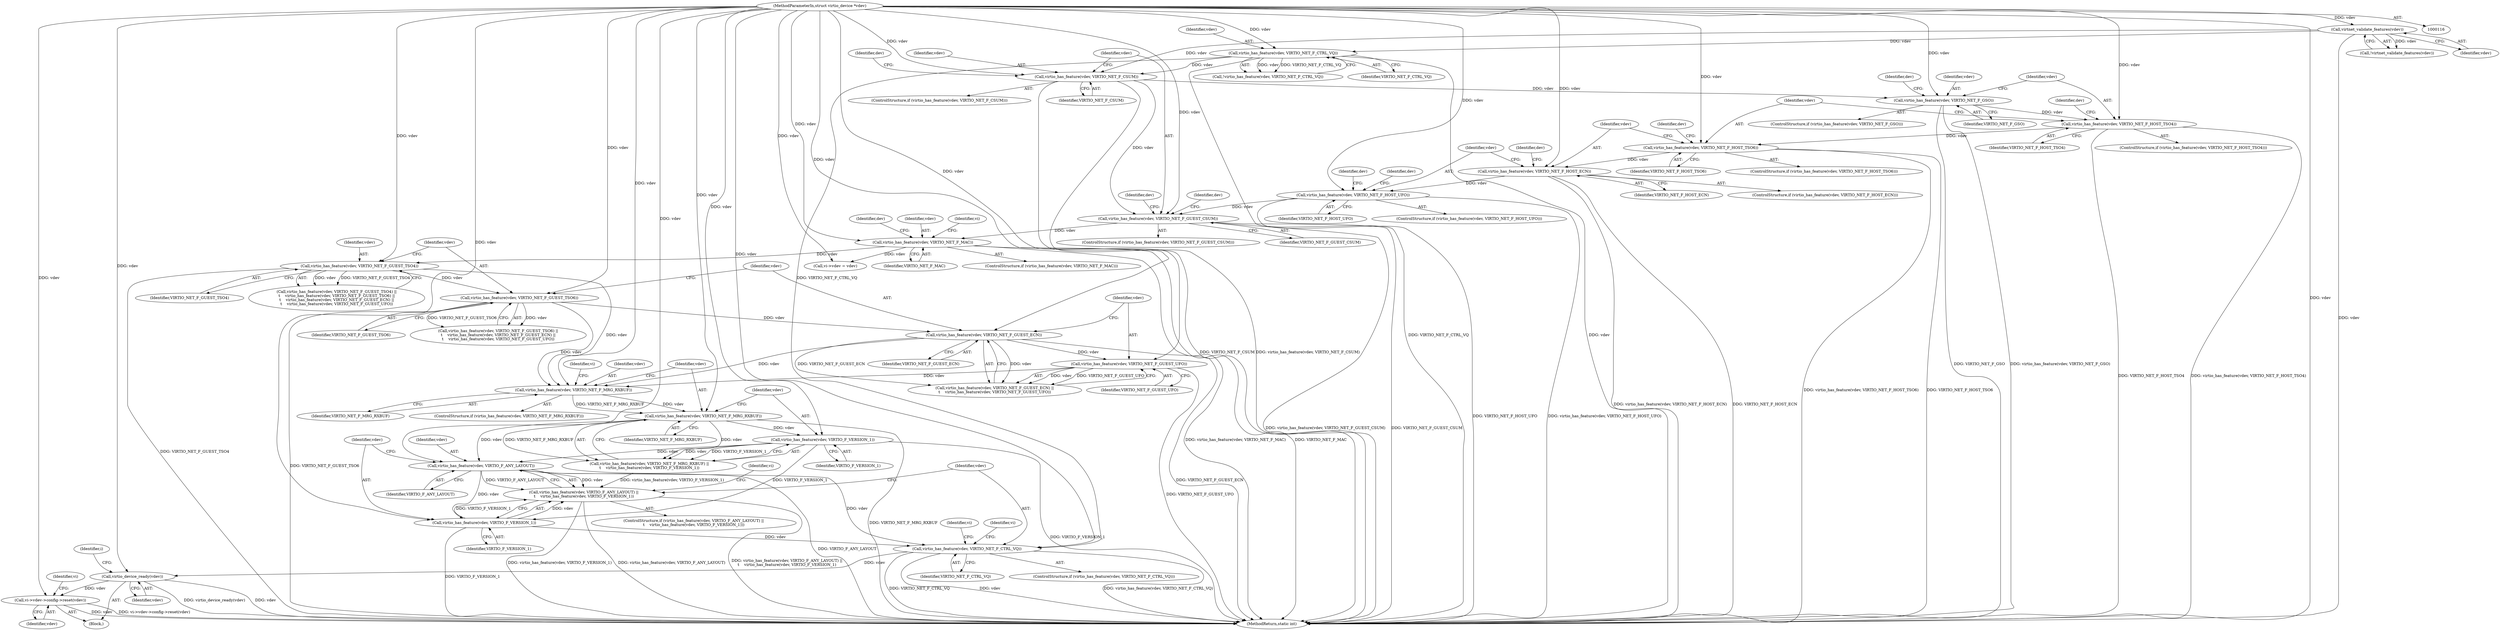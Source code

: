 digraph "0_linux_48900cb6af4282fa0fb6ff4d72a81aa3dadb5c39@pointer" {
"1000431" [label="(Call,virtio_has_feature(vdev, VIRTIO_F_ANY_LAYOUT))"];
"1000410" [label="(Call,virtio_has_feature(vdev, VIRTIO_NET_F_MRG_RXBUF))"];
"1000400" [label="(Call,virtio_has_feature(vdev, VIRTIO_NET_F_MRG_RXBUF))"];
"1000388" [label="(Call,virtio_has_feature(vdev, VIRTIO_NET_F_GUEST_ECN))"];
"1000384" [label="(Call,virtio_has_feature(vdev, VIRTIO_NET_F_GUEST_TSO6))"];
"1000380" [label="(Call,virtio_has_feature(vdev, VIRTIO_NET_F_GUEST_TSO4))"];
"1000117" [label="(MethodParameterIn,struct virtio_device *vdev)"];
"1000317" [label="(Call,virtio_has_feature(vdev, VIRTIO_NET_F_MAC))"];
"1000301" [label="(Call,virtio_has_feature(vdev, VIRTIO_NET_F_GUEST_CSUM))"];
"1000274" [label="(Call,virtio_has_feature(vdev, VIRTIO_NET_F_HOST_UFO))"];
"1000265" [label="(Call,virtio_has_feature(vdev, VIRTIO_NET_F_HOST_ECN))"];
"1000256" [label="(Call,virtio_has_feature(vdev, VIRTIO_NET_F_HOST_TSO6))"];
"1000247" [label="(Call,virtio_has_feature(vdev, VIRTIO_NET_F_HOST_TSO4))"];
"1000231" [label="(Call,virtio_has_feature(vdev, VIRTIO_NET_F_GSO))"];
"1000210" [label="(Call,virtio_has_feature(vdev, VIRTIO_NET_F_CSUM))"];
"1000144" [label="(Call,virtnet_validate_features(vdev))"];
"1000161" [label="(Call,virtio_has_feature(vdev, VIRTIO_NET_F_CTRL_VQ))"];
"1000391" [label="(Call,virtio_has_feature(vdev, VIRTIO_NET_F_GUEST_UFO))"];
"1000413" [label="(Call,virtio_has_feature(vdev, VIRTIO_F_VERSION_1))"];
"1000430" [label="(Call,virtio_has_feature(vdev, VIRTIO_F_ANY_LAYOUT) ||\n\t    virtio_has_feature(vdev, VIRTIO_F_VERSION_1))"];
"1000434" [label="(Call,virtio_has_feature(vdev, VIRTIO_F_VERSION_1))"];
"1000443" [label="(Call,virtio_has_feature(vdev, VIRTIO_NET_F_CTRL_VQ))"];
"1000509" [label="(Call,virtio_device_ready(vdev))"];
"1000612" [label="(Call,vi->vdev->config->reset(vdev))"];
"1000439" [label="(Identifier,vi)"];
"1000412" [label="(Identifier,VIRTIO_NET_F_MRG_RXBUF)"];
"1000212" [label="(Identifier,VIRTIO_NET_F_CSUM)"];
"1000276" [label="(Identifier,VIRTIO_NET_F_HOST_UFO)"];
"1000210" [label="(Call,virtio_has_feature(vdev, VIRTIO_NET_F_CSUM))"];
"1000402" [label="(Identifier,VIRTIO_NET_F_MRG_RXBUF)"];
"1000303" [label="(Identifier,VIRTIO_NET_F_GUEST_CSUM)"];
"1000399" [label="(ControlStructure,if (virtio_has_feature(vdev, VIRTIO_NET_F_MRG_RXBUF)))"];
"1000216" [label="(Identifier,dev)"];
"1000257" [label="(Identifier,vdev)"];
"1000161" [label="(Call,virtio_has_feature(vdev, VIRTIO_NET_F_CTRL_VQ))"];
"1000211" [label="(Identifier,vdev)"];
"1000453" [label="(Identifier,vi)"];
"1000300" [label="(ControlStructure,if (virtio_has_feature(vdev, VIRTIO_NET_F_GUEST_CSUM)))"];
"1000249" [label="(Identifier,VIRTIO_NET_F_HOST_TSO4)"];
"1000382" [label="(Identifier,VIRTIO_NET_F_GUEST_TSO4)"];
"1000117" [label="(MethodParameterIn,struct virtio_device *vdev)"];
"1000432" [label="(Identifier,vdev)"];
"1000381" [label="(Identifier,vdev)"];
"1000143" [label="(Call,!virtnet_validate_features(vdev))"];
"1000436" [label="(Identifier,VIRTIO_F_VERSION_1)"];
"1000434" [label="(Call,virtio_has_feature(vdev, VIRTIO_F_VERSION_1))"];
"1000613" [label="(Identifier,vdev)"];
"1000415" [label="(Identifier,VIRTIO_F_VERSION_1)"];
"1000311" [label="(Identifier,dev)"];
"1000442" [label="(ControlStructure,if (virtio_has_feature(vdev, VIRTIO_NET_F_CTRL_VQ)))"];
"1000232" [label="(Identifier,vdev)"];
"1000392" [label="(Identifier,vdev)"];
"1000393" [label="(Identifier,VIRTIO_NET_F_GUEST_UFO)"];
"1000510" [label="(Identifier,vdev)"];
"1000275" [label="(Identifier,vdev)"];
"1000261" [label="(Identifier,dev)"];
"1000233" [label="(Identifier,VIRTIO_NET_F_GSO)"];
"1000265" [label="(Call,virtio_has_feature(vdev, VIRTIO_NET_F_HOST_ECN))"];
"1000306" [label="(Identifier,dev)"];
"1000322" [label="(Identifier,dev)"];
"1000266" [label="(Identifier,vdev)"];
"1000160" [label="(Call,!virtio_has_feature(vdev, VIRTIO_NET_F_CTRL_VQ))"];
"1000400" [label="(Call,virtio_has_feature(vdev, VIRTIO_NET_F_MRG_RXBUF))"];
"1000231" [label="(Call,virtio_has_feature(vdev, VIRTIO_NET_F_GSO))"];
"1000318" [label="(Identifier,vdev)"];
"1000388" [label="(Call,virtio_has_feature(vdev, VIRTIO_NET_F_GUEST_ECN))"];
"1000248" [label="(Identifier,vdev)"];
"1000433" [label="(Identifier,VIRTIO_F_ANY_LAYOUT)"];
"1000383" [label="(Call,virtio_has_feature(vdev, VIRTIO_NET_F_GUEST_TSO6) ||\n\t    virtio_has_feature(vdev, VIRTIO_NET_F_GUEST_ECN) ||\n\t    virtio_has_feature(vdev, VIRTIO_NET_F_GUEST_UFO))"];
"1000413" [label="(Call,virtio_has_feature(vdev, VIRTIO_F_VERSION_1))"];
"1000429" [label="(ControlStructure,if (virtio_has_feature(vdev, VIRTIO_F_ANY_LAYOUT) ||\n\t    virtio_has_feature(vdev, VIRTIO_F_VERSION_1)))"];
"1000144" [label="(Call,virtnet_validate_features(vdev))"];
"1000380" [label="(Call,virtio_has_feature(vdev, VIRTIO_NET_F_GUEST_TSO4))"];
"1000384" [label="(Call,virtio_has_feature(vdev, VIRTIO_NET_F_GUEST_TSO6))"];
"1000448" [label="(Identifier,vi)"];
"1000258" [label="(Identifier,VIRTIO_NET_F_HOST_TSO6)"];
"1000387" [label="(Call,virtio_has_feature(vdev, VIRTIO_NET_F_GUEST_ECN) ||\n\t    virtio_has_feature(vdev, VIRTIO_NET_F_GUEST_UFO))"];
"1000246" [label="(ControlStructure,if (virtio_has_feature(vdev, VIRTIO_NET_F_HOST_TSO4)))"];
"1000405" [label="(Identifier,vi)"];
"1000414" [label="(Identifier,vdev)"];
"1000162" [label="(Identifier,vdev)"];
"1000332" [label="(Call,vi->vdev = vdev)"];
"1000252" [label="(Identifier,dev)"];
"1000256" [label="(Call,virtio_has_feature(vdev, VIRTIO_NET_F_HOST_TSO6))"];
"1000118" [label="(Block,)"];
"1000279" [label="(Identifier,dev)"];
"1000615" [label="(Identifier,vi)"];
"1000401" [label="(Identifier,vdev)"];
"1000379" [label="(Call,virtio_has_feature(vdev, VIRTIO_NET_F_GUEST_TSO4) ||\n\t    virtio_has_feature(vdev, VIRTIO_NET_F_GUEST_TSO6) ||\n\t    virtio_has_feature(vdev, VIRTIO_NET_F_GUEST_ECN) ||\n\t    virtio_has_feature(vdev, VIRTIO_NET_F_GUEST_UFO))"];
"1000230" [label="(ControlStructure,if (virtio_has_feature(vdev, VIRTIO_NET_F_GSO)))"];
"1000444" [label="(Identifier,vdev)"];
"1000638" [label="(MethodReturn,static int)"];
"1000390" [label="(Identifier,VIRTIO_NET_F_GUEST_ECN)"];
"1000264" [label="(ControlStructure,if (virtio_has_feature(vdev, VIRTIO_NET_F_HOST_ECN)))"];
"1000410" [label="(Call,virtio_has_feature(vdev, VIRTIO_NET_F_MRG_RXBUF))"];
"1000445" [label="(Identifier,VIRTIO_NET_F_CTRL_VQ)"];
"1000317" [label="(Call,virtio_has_feature(vdev, VIRTIO_NET_F_MAC))"];
"1000612" [label="(Call,vi->vdev->config->reset(vdev))"];
"1000274" [label="(Call,virtio_has_feature(vdev, VIRTIO_NET_F_HOST_UFO))"];
"1000209" [label="(ControlStructure,if (virtio_has_feature(vdev, VIRTIO_NET_F_CSUM)))"];
"1000284" [label="(Identifier,dev)"];
"1000435" [label="(Identifier,vdev)"];
"1000385" [label="(Identifier,vdev)"];
"1000513" [label="(Identifier,i)"];
"1000267" [label="(Identifier,VIRTIO_NET_F_HOST_ECN)"];
"1000273" [label="(ControlStructure,if (virtio_has_feature(vdev, VIRTIO_NET_F_HOST_UFO)))"];
"1000163" [label="(Identifier,VIRTIO_NET_F_CTRL_VQ)"];
"1000270" [label="(Identifier,dev)"];
"1000247" [label="(Call,virtio_has_feature(vdev, VIRTIO_NET_F_HOST_TSO4))"];
"1000391" [label="(Call,virtio_has_feature(vdev, VIRTIO_NET_F_GUEST_UFO))"];
"1000255" [label="(ControlStructure,if (virtio_has_feature(vdev, VIRTIO_NET_F_HOST_TSO6)))"];
"1000324" [label="(Identifier,vi)"];
"1000302" [label="(Identifier,vdev)"];
"1000443" [label="(Call,virtio_has_feature(vdev, VIRTIO_NET_F_CTRL_VQ))"];
"1000301" [label="(Call,virtio_has_feature(vdev, VIRTIO_NET_F_GUEST_CSUM))"];
"1000237" [label="(Identifier,dev)"];
"1000145" [label="(Identifier,vdev)"];
"1000431" [label="(Call,virtio_has_feature(vdev, VIRTIO_F_ANY_LAYOUT))"];
"1000319" [label="(Identifier,VIRTIO_NET_F_MAC)"];
"1000409" [label="(Call,virtio_has_feature(vdev, VIRTIO_NET_F_MRG_RXBUF) ||\n\t    virtio_has_feature(vdev, VIRTIO_F_VERSION_1))"];
"1000389" [label="(Identifier,vdev)"];
"1000509" [label="(Call,virtio_device_ready(vdev))"];
"1000316" [label="(ControlStructure,if (virtio_has_feature(vdev, VIRTIO_NET_F_MAC)))"];
"1000411" [label="(Identifier,vdev)"];
"1000430" [label="(Call,virtio_has_feature(vdev, VIRTIO_F_ANY_LAYOUT) ||\n\t    virtio_has_feature(vdev, VIRTIO_F_VERSION_1))"];
"1000386" [label="(Identifier,VIRTIO_NET_F_GUEST_TSO6)"];
"1000431" -> "1000430"  [label="AST: "];
"1000431" -> "1000433"  [label="CFG: "];
"1000432" -> "1000431"  [label="AST: "];
"1000433" -> "1000431"  [label="AST: "];
"1000435" -> "1000431"  [label="CFG: "];
"1000430" -> "1000431"  [label="CFG: "];
"1000431" -> "1000638"  [label="DDG: VIRTIO_F_ANY_LAYOUT"];
"1000431" -> "1000430"  [label="DDG: vdev"];
"1000431" -> "1000430"  [label="DDG: VIRTIO_F_ANY_LAYOUT"];
"1000410" -> "1000431"  [label="DDG: vdev"];
"1000413" -> "1000431"  [label="DDG: vdev"];
"1000117" -> "1000431"  [label="DDG: vdev"];
"1000431" -> "1000434"  [label="DDG: vdev"];
"1000431" -> "1000443"  [label="DDG: vdev"];
"1000410" -> "1000409"  [label="AST: "];
"1000410" -> "1000412"  [label="CFG: "];
"1000411" -> "1000410"  [label="AST: "];
"1000412" -> "1000410"  [label="AST: "];
"1000414" -> "1000410"  [label="CFG: "];
"1000409" -> "1000410"  [label="CFG: "];
"1000410" -> "1000638"  [label="DDG: VIRTIO_NET_F_MRG_RXBUF"];
"1000410" -> "1000409"  [label="DDG: vdev"];
"1000410" -> "1000409"  [label="DDG: VIRTIO_NET_F_MRG_RXBUF"];
"1000400" -> "1000410"  [label="DDG: vdev"];
"1000400" -> "1000410"  [label="DDG: VIRTIO_NET_F_MRG_RXBUF"];
"1000117" -> "1000410"  [label="DDG: vdev"];
"1000410" -> "1000413"  [label="DDG: vdev"];
"1000400" -> "1000399"  [label="AST: "];
"1000400" -> "1000402"  [label="CFG: "];
"1000401" -> "1000400"  [label="AST: "];
"1000402" -> "1000400"  [label="AST: "];
"1000405" -> "1000400"  [label="CFG: "];
"1000411" -> "1000400"  [label="CFG: "];
"1000388" -> "1000400"  [label="DDG: vdev"];
"1000391" -> "1000400"  [label="DDG: vdev"];
"1000380" -> "1000400"  [label="DDG: vdev"];
"1000384" -> "1000400"  [label="DDG: vdev"];
"1000117" -> "1000400"  [label="DDG: vdev"];
"1000388" -> "1000387"  [label="AST: "];
"1000388" -> "1000390"  [label="CFG: "];
"1000389" -> "1000388"  [label="AST: "];
"1000390" -> "1000388"  [label="AST: "];
"1000392" -> "1000388"  [label="CFG: "];
"1000387" -> "1000388"  [label="CFG: "];
"1000388" -> "1000638"  [label="DDG: VIRTIO_NET_F_GUEST_ECN"];
"1000388" -> "1000387"  [label="DDG: vdev"];
"1000388" -> "1000387"  [label="DDG: VIRTIO_NET_F_GUEST_ECN"];
"1000384" -> "1000388"  [label="DDG: vdev"];
"1000117" -> "1000388"  [label="DDG: vdev"];
"1000388" -> "1000391"  [label="DDG: vdev"];
"1000384" -> "1000383"  [label="AST: "];
"1000384" -> "1000386"  [label="CFG: "];
"1000385" -> "1000384"  [label="AST: "];
"1000386" -> "1000384"  [label="AST: "];
"1000389" -> "1000384"  [label="CFG: "];
"1000383" -> "1000384"  [label="CFG: "];
"1000384" -> "1000638"  [label="DDG: VIRTIO_NET_F_GUEST_TSO6"];
"1000384" -> "1000383"  [label="DDG: vdev"];
"1000384" -> "1000383"  [label="DDG: VIRTIO_NET_F_GUEST_TSO6"];
"1000380" -> "1000384"  [label="DDG: vdev"];
"1000117" -> "1000384"  [label="DDG: vdev"];
"1000380" -> "1000379"  [label="AST: "];
"1000380" -> "1000382"  [label="CFG: "];
"1000381" -> "1000380"  [label="AST: "];
"1000382" -> "1000380"  [label="AST: "];
"1000385" -> "1000380"  [label="CFG: "];
"1000379" -> "1000380"  [label="CFG: "];
"1000380" -> "1000638"  [label="DDG: VIRTIO_NET_F_GUEST_TSO4"];
"1000380" -> "1000379"  [label="DDG: vdev"];
"1000380" -> "1000379"  [label="DDG: VIRTIO_NET_F_GUEST_TSO4"];
"1000117" -> "1000380"  [label="DDG: vdev"];
"1000317" -> "1000380"  [label="DDG: vdev"];
"1000117" -> "1000116"  [label="AST: "];
"1000117" -> "1000638"  [label="DDG: vdev"];
"1000117" -> "1000144"  [label="DDG: vdev"];
"1000117" -> "1000161"  [label="DDG: vdev"];
"1000117" -> "1000210"  [label="DDG: vdev"];
"1000117" -> "1000231"  [label="DDG: vdev"];
"1000117" -> "1000247"  [label="DDG: vdev"];
"1000117" -> "1000256"  [label="DDG: vdev"];
"1000117" -> "1000265"  [label="DDG: vdev"];
"1000117" -> "1000274"  [label="DDG: vdev"];
"1000117" -> "1000301"  [label="DDG: vdev"];
"1000117" -> "1000317"  [label="DDG: vdev"];
"1000117" -> "1000332"  [label="DDG: vdev"];
"1000117" -> "1000391"  [label="DDG: vdev"];
"1000117" -> "1000413"  [label="DDG: vdev"];
"1000117" -> "1000434"  [label="DDG: vdev"];
"1000117" -> "1000443"  [label="DDG: vdev"];
"1000117" -> "1000509"  [label="DDG: vdev"];
"1000117" -> "1000612"  [label="DDG: vdev"];
"1000317" -> "1000316"  [label="AST: "];
"1000317" -> "1000319"  [label="CFG: "];
"1000318" -> "1000317"  [label="AST: "];
"1000319" -> "1000317"  [label="AST: "];
"1000322" -> "1000317"  [label="CFG: "];
"1000324" -> "1000317"  [label="CFG: "];
"1000317" -> "1000638"  [label="DDG: VIRTIO_NET_F_MAC"];
"1000317" -> "1000638"  [label="DDG: virtio_has_feature(vdev, VIRTIO_NET_F_MAC)"];
"1000301" -> "1000317"  [label="DDG: vdev"];
"1000317" -> "1000332"  [label="DDG: vdev"];
"1000301" -> "1000300"  [label="AST: "];
"1000301" -> "1000303"  [label="CFG: "];
"1000302" -> "1000301"  [label="AST: "];
"1000303" -> "1000301"  [label="AST: "];
"1000306" -> "1000301"  [label="CFG: "];
"1000311" -> "1000301"  [label="CFG: "];
"1000301" -> "1000638"  [label="DDG: VIRTIO_NET_F_GUEST_CSUM"];
"1000301" -> "1000638"  [label="DDG: virtio_has_feature(vdev, VIRTIO_NET_F_GUEST_CSUM)"];
"1000274" -> "1000301"  [label="DDG: vdev"];
"1000210" -> "1000301"  [label="DDG: vdev"];
"1000274" -> "1000273"  [label="AST: "];
"1000274" -> "1000276"  [label="CFG: "];
"1000275" -> "1000274"  [label="AST: "];
"1000276" -> "1000274"  [label="AST: "];
"1000279" -> "1000274"  [label="CFG: "];
"1000284" -> "1000274"  [label="CFG: "];
"1000274" -> "1000638"  [label="DDG: virtio_has_feature(vdev, VIRTIO_NET_F_HOST_UFO)"];
"1000274" -> "1000638"  [label="DDG: VIRTIO_NET_F_HOST_UFO"];
"1000265" -> "1000274"  [label="DDG: vdev"];
"1000265" -> "1000264"  [label="AST: "];
"1000265" -> "1000267"  [label="CFG: "];
"1000266" -> "1000265"  [label="AST: "];
"1000267" -> "1000265"  [label="AST: "];
"1000270" -> "1000265"  [label="CFG: "];
"1000275" -> "1000265"  [label="CFG: "];
"1000265" -> "1000638"  [label="DDG: virtio_has_feature(vdev, VIRTIO_NET_F_HOST_ECN)"];
"1000265" -> "1000638"  [label="DDG: VIRTIO_NET_F_HOST_ECN"];
"1000256" -> "1000265"  [label="DDG: vdev"];
"1000256" -> "1000255"  [label="AST: "];
"1000256" -> "1000258"  [label="CFG: "];
"1000257" -> "1000256"  [label="AST: "];
"1000258" -> "1000256"  [label="AST: "];
"1000261" -> "1000256"  [label="CFG: "];
"1000266" -> "1000256"  [label="CFG: "];
"1000256" -> "1000638"  [label="DDG: VIRTIO_NET_F_HOST_TSO6"];
"1000256" -> "1000638"  [label="DDG: virtio_has_feature(vdev, VIRTIO_NET_F_HOST_TSO6)"];
"1000247" -> "1000256"  [label="DDG: vdev"];
"1000247" -> "1000246"  [label="AST: "];
"1000247" -> "1000249"  [label="CFG: "];
"1000248" -> "1000247"  [label="AST: "];
"1000249" -> "1000247"  [label="AST: "];
"1000252" -> "1000247"  [label="CFG: "];
"1000257" -> "1000247"  [label="CFG: "];
"1000247" -> "1000638"  [label="DDG: virtio_has_feature(vdev, VIRTIO_NET_F_HOST_TSO4)"];
"1000247" -> "1000638"  [label="DDG: VIRTIO_NET_F_HOST_TSO4"];
"1000231" -> "1000247"  [label="DDG: vdev"];
"1000231" -> "1000230"  [label="AST: "];
"1000231" -> "1000233"  [label="CFG: "];
"1000232" -> "1000231"  [label="AST: "];
"1000233" -> "1000231"  [label="AST: "];
"1000237" -> "1000231"  [label="CFG: "];
"1000248" -> "1000231"  [label="CFG: "];
"1000231" -> "1000638"  [label="DDG: VIRTIO_NET_F_GSO"];
"1000231" -> "1000638"  [label="DDG: virtio_has_feature(vdev, VIRTIO_NET_F_GSO)"];
"1000210" -> "1000231"  [label="DDG: vdev"];
"1000210" -> "1000209"  [label="AST: "];
"1000210" -> "1000212"  [label="CFG: "];
"1000211" -> "1000210"  [label="AST: "];
"1000212" -> "1000210"  [label="AST: "];
"1000216" -> "1000210"  [label="CFG: "];
"1000302" -> "1000210"  [label="CFG: "];
"1000210" -> "1000638"  [label="DDG: virtio_has_feature(vdev, VIRTIO_NET_F_CSUM)"];
"1000210" -> "1000638"  [label="DDG: VIRTIO_NET_F_CSUM"];
"1000144" -> "1000210"  [label="DDG: vdev"];
"1000161" -> "1000210"  [label="DDG: vdev"];
"1000144" -> "1000143"  [label="AST: "];
"1000144" -> "1000145"  [label="CFG: "];
"1000145" -> "1000144"  [label="AST: "];
"1000143" -> "1000144"  [label="CFG: "];
"1000144" -> "1000638"  [label="DDG: vdev"];
"1000144" -> "1000143"  [label="DDG: vdev"];
"1000144" -> "1000161"  [label="DDG: vdev"];
"1000161" -> "1000160"  [label="AST: "];
"1000161" -> "1000163"  [label="CFG: "];
"1000162" -> "1000161"  [label="AST: "];
"1000163" -> "1000161"  [label="AST: "];
"1000160" -> "1000161"  [label="CFG: "];
"1000161" -> "1000638"  [label="DDG: VIRTIO_NET_F_CTRL_VQ"];
"1000161" -> "1000638"  [label="DDG: vdev"];
"1000161" -> "1000160"  [label="DDG: vdev"];
"1000161" -> "1000160"  [label="DDG: VIRTIO_NET_F_CTRL_VQ"];
"1000161" -> "1000443"  [label="DDG: VIRTIO_NET_F_CTRL_VQ"];
"1000391" -> "1000387"  [label="AST: "];
"1000391" -> "1000393"  [label="CFG: "];
"1000392" -> "1000391"  [label="AST: "];
"1000393" -> "1000391"  [label="AST: "];
"1000387" -> "1000391"  [label="CFG: "];
"1000391" -> "1000638"  [label="DDG: VIRTIO_NET_F_GUEST_UFO"];
"1000391" -> "1000387"  [label="DDG: vdev"];
"1000391" -> "1000387"  [label="DDG: VIRTIO_NET_F_GUEST_UFO"];
"1000413" -> "1000409"  [label="AST: "];
"1000413" -> "1000415"  [label="CFG: "];
"1000414" -> "1000413"  [label="AST: "];
"1000415" -> "1000413"  [label="AST: "];
"1000409" -> "1000413"  [label="CFG: "];
"1000413" -> "1000638"  [label="DDG: VIRTIO_F_VERSION_1"];
"1000413" -> "1000409"  [label="DDG: vdev"];
"1000413" -> "1000409"  [label="DDG: VIRTIO_F_VERSION_1"];
"1000413" -> "1000434"  [label="DDG: VIRTIO_F_VERSION_1"];
"1000430" -> "1000429"  [label="AST: "];
"1000430" -> "1000434"  [label="CFG: "];
"1000434" -> "1000430"  [label="AST: "];
"1000439" -> "1000430"  [label="CFG: "];
"1000444" -> "1000430"  [label="CFG: "];
"1000430" -> "1000638"  [label="DDG: virtio_has_feature(vdev, VIRTIO_F_VERSION_1)"];
"1000430" -> "1000638"  [label="DDG: virtio_has_feature(vdev, VIRTIO_F_ANY_LAYOUT)"];
"1000430" -> "1000638"  [label="DDG: virtio_has_feature(vdev, VIRTIO_F_ANY_LAYOUT) ||\n\t    virtio_has_feature(vdev, VIRTIO_F_VERSION_1)"];
"1000434" -> "1000430"  [label="DDG: vdev"];
"1000434" -> "1000430"  [label="DDG: VIRTIO_F_VERSION_1"];
"1000409" -> "1000430"  [label="DDG: virtio_has_feature(vdev, VIRTIO_F_VERSION_1)"];
"1000434" -> "1000436"  [label="CFG: "];
"1000435" -> "1000434"  [label="AST: "];
"1000436" -> "1000434"  [label="AST: "];
"1000434" -> "1000638"  [label="DDG: VIRTIO_F_VERSION_1"];
"1000434" -> "1000443"  [label="DDG: vdev"];
"1000443" -> "1000442"  [label="AST: "];
"1000443" -> "1000445"  [label="CFG: "];
"1000444" -> "1000443"  [label="AST: "];
"1000445" -> "1000443"  [label="AST: "];
"1000448" -> "1000443"  [label="CFG: "];
"1000453" -> "1000443"  [label="CFG: "];
"1000443" -> "1000638"  [label="DDG: virtio_has_feature(vdev, VIRTIO_NET_F_CTRL_VQ)"];
"1000443" -> "1000638"  [label="DDG: VIRTIO_NET_F_CTRL_VQ"];
"1000443" -> "1000638"  [label="DDG: vdev"];
"1000443" -> "1000509"  [label="DDG: vdev"];
"1000509" -> "1000118"  [label="AST: "];
"1000509" -> "1000510"  [label="CFG: "];
"1000510" -> "1000509"  [label="AST: "];
"1000513" -> "1000509"  [label="CFG: "];
"1000509" -> "1000638"  [label="DDG: virtio_device_ready(vdev)"];
"1000509" -> "1000638"  [label="DDG: vdev"];
"1000509" -> "1000612"  [label="DDG: vdev"];
"1000612" -> "1000118"  [label="AST: "];
"1000612" -> "1000613"  [label="CFG: "];
"1000613" -> "1000612"  [label="AST: "];
"1000615" -> "1000612"  [label="CFG: "];
"1000612" -> "1000638"  [label="DDG: vdev"];
"1000612" -> "1000638"  [label="DDG: vi->vdev->config->reset(vdev)"];
}
